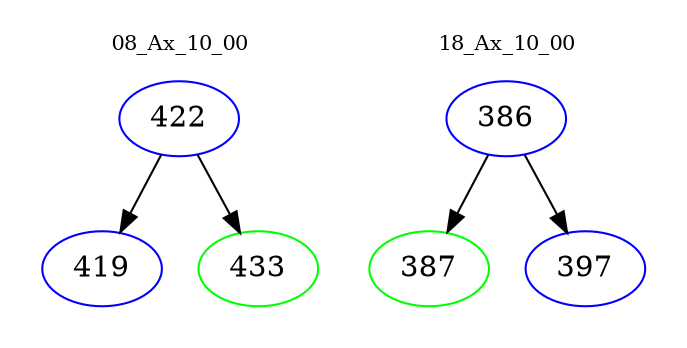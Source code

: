 digraph{
subgraph cluster_0 {
color = white
label = "08_Ax_10_00";
fontsize=10;
T0_422 [label="422", color="blue"]
T0_422 -> T0_419 [color="black"]
T0_419 [label="419", color="blue"]
T0_422 -> T0_433 [color="black"]
T0_433 [label="433", color="green"]
}
subgraph cluster_1 {
color = white
label = "18_Ax_10_00";
fontsize=10;
T1_386 [label="386", color="blue"]
T1_386 -> T1_387 [color="black"]
T1_387 [label="387", color="green"]
T1_386 -> T1_397 [color="black"]
T1_397 [label="397", color="blue"]
}
}
